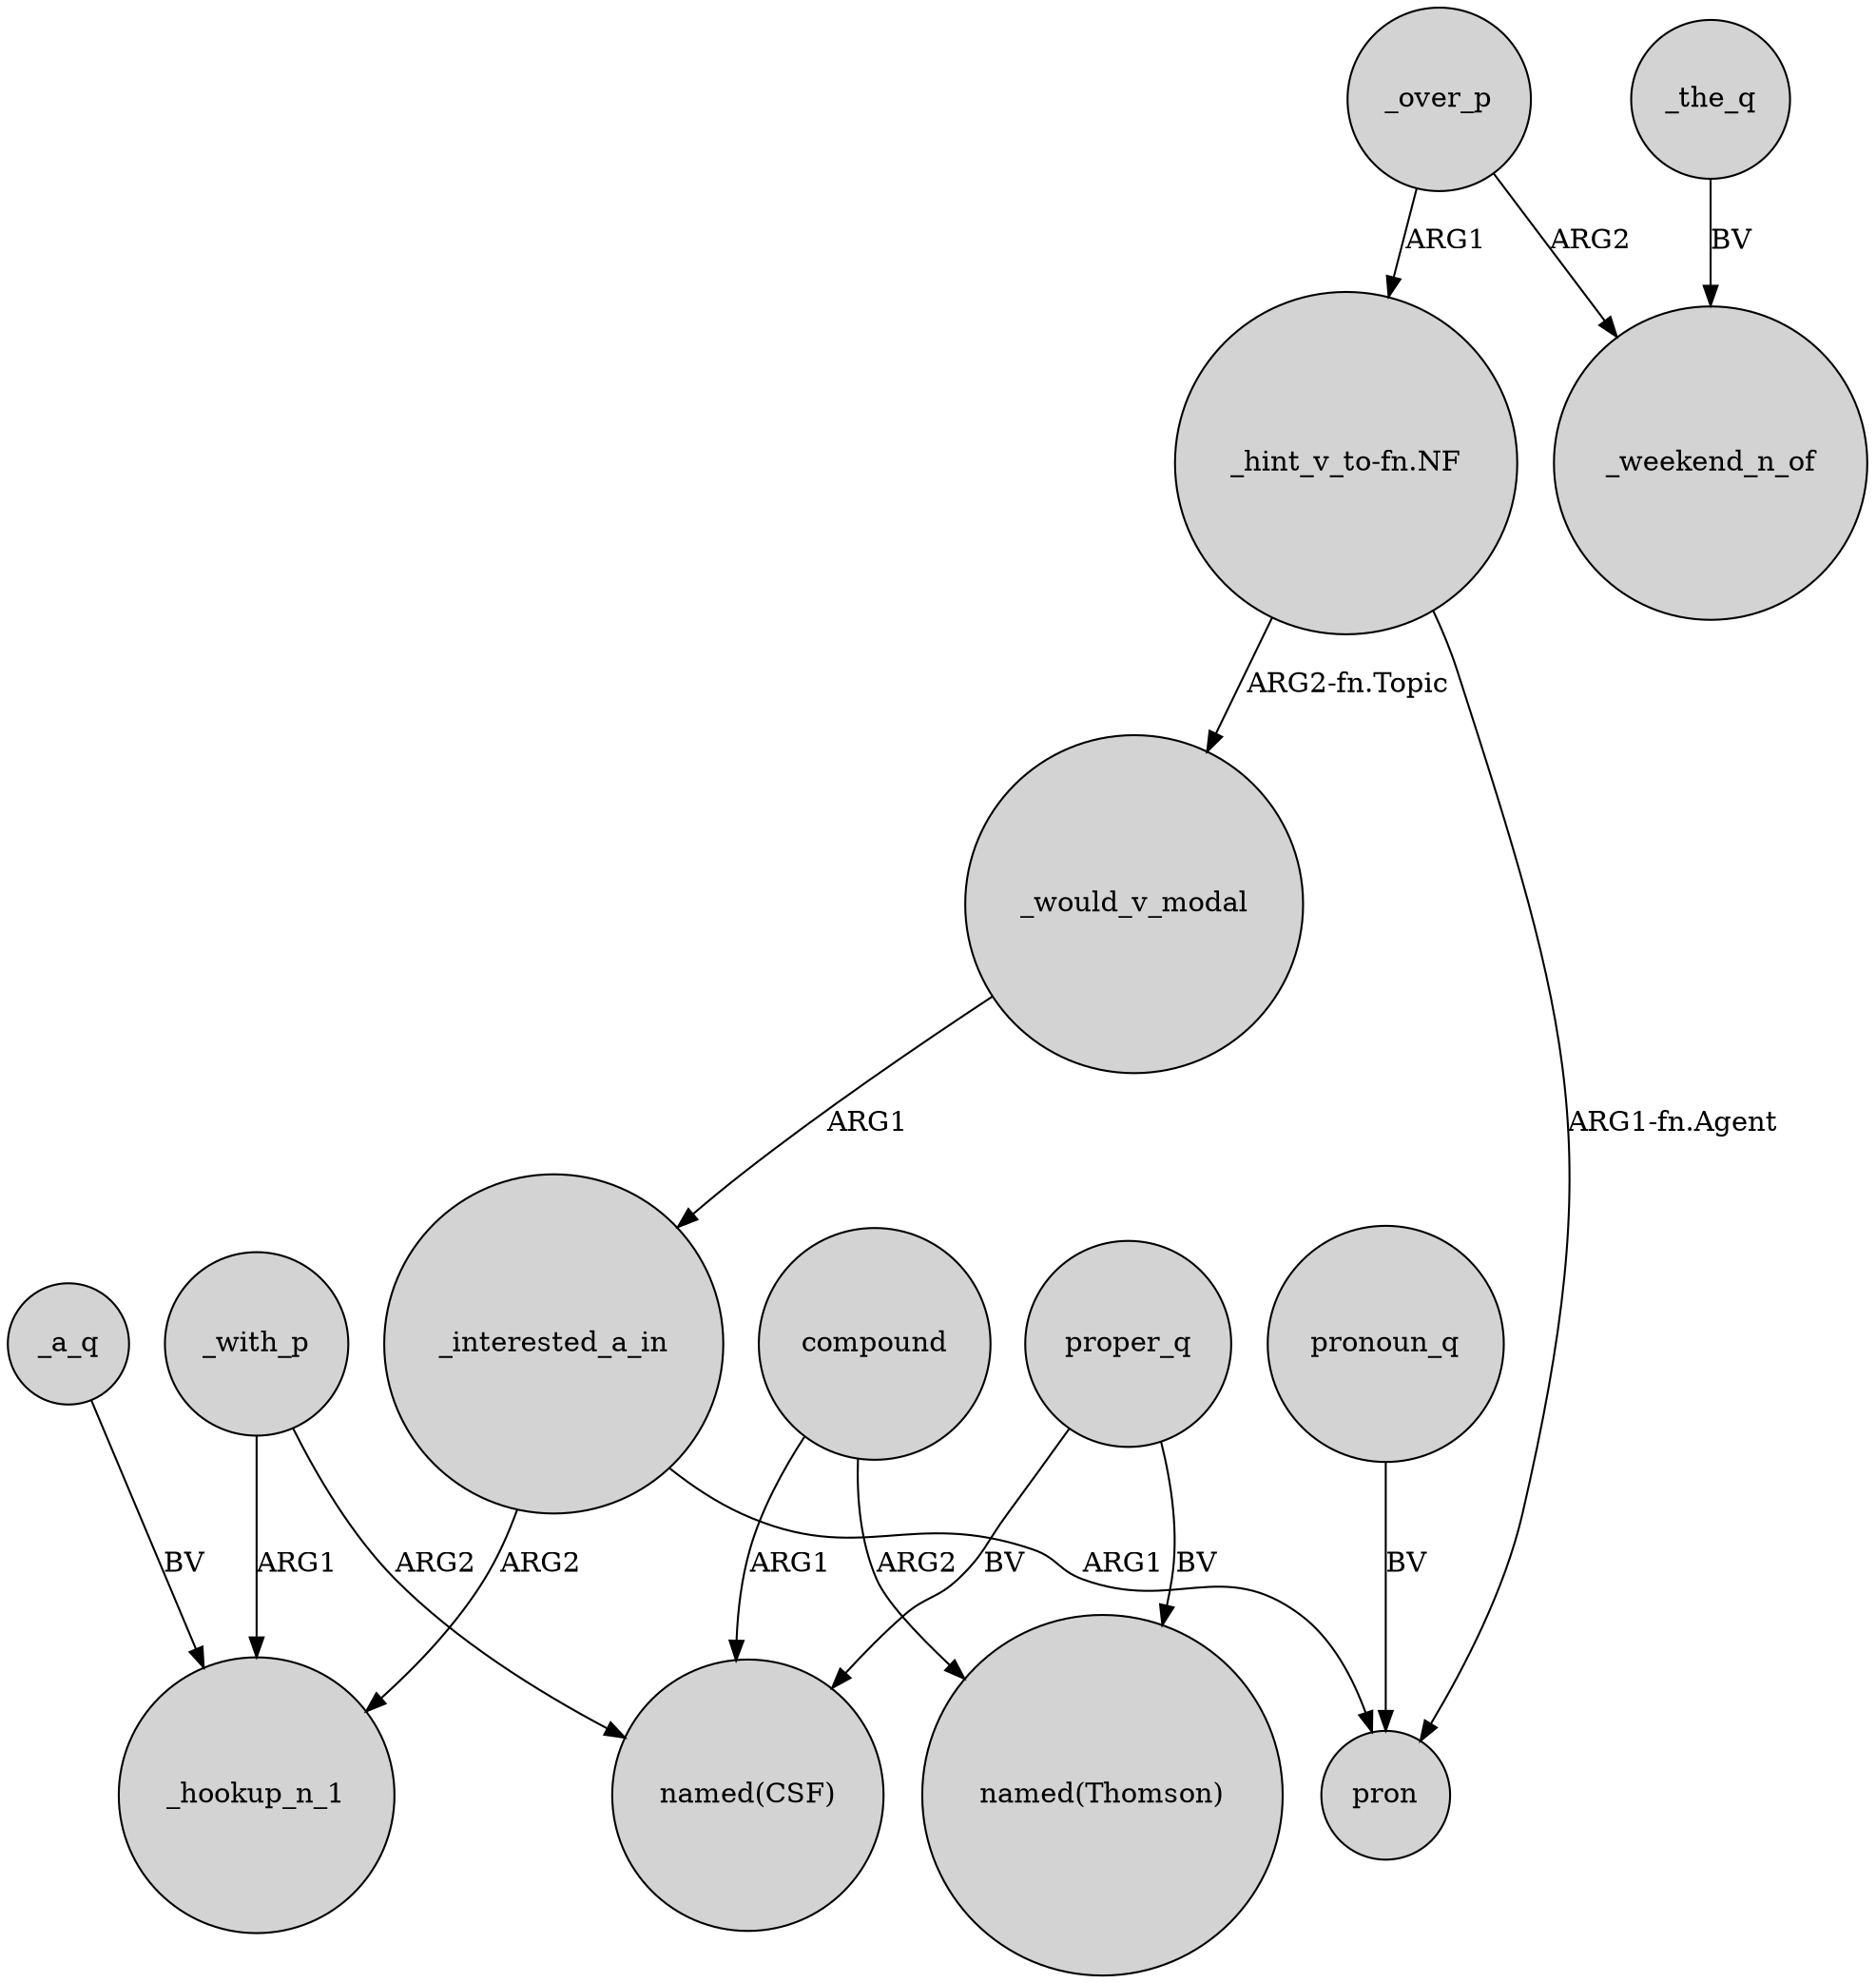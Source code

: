 digraph {
	node [shape=circle style=filled]
	_interested_a_in -> _hookup_n_1 [label=ARG2]
	"_hint_v_to-fn.NF" -> pron [label="ARG1-fn.Agent"]
	"_hint_v_to-fn.NF" -> _would_v_modal [label="ARG2-fn.Topic"]
	compound -> "named(Thomson)" [label=ARG2]
	_over_p -> _weekend_n_of [label=ARG2]
	_would_v_modal -> _interested_a_in [label=ARG1]
	_a_q -> _hookup_n_1 [label=BV]
	proper_q -> "named(Thomson)" [label=BV]
	_with_p -> _hookup_n_1 [label=ARG1]
	_the_q -> _weekend_n_of [label=BV]
	_with_p -> "named(CSF)" [label=ARG2]
	_over_p -> "_hint_v_to-fn.NF" [label=ARG1]
	_interested_a_in -> pron [label=ARG1]
	proper_q -> "named(CSF)" [label=BV]
	compound -> "named(CSF)" [label=ARG1]
	pronoun_q -> pron [label=BV]
}
